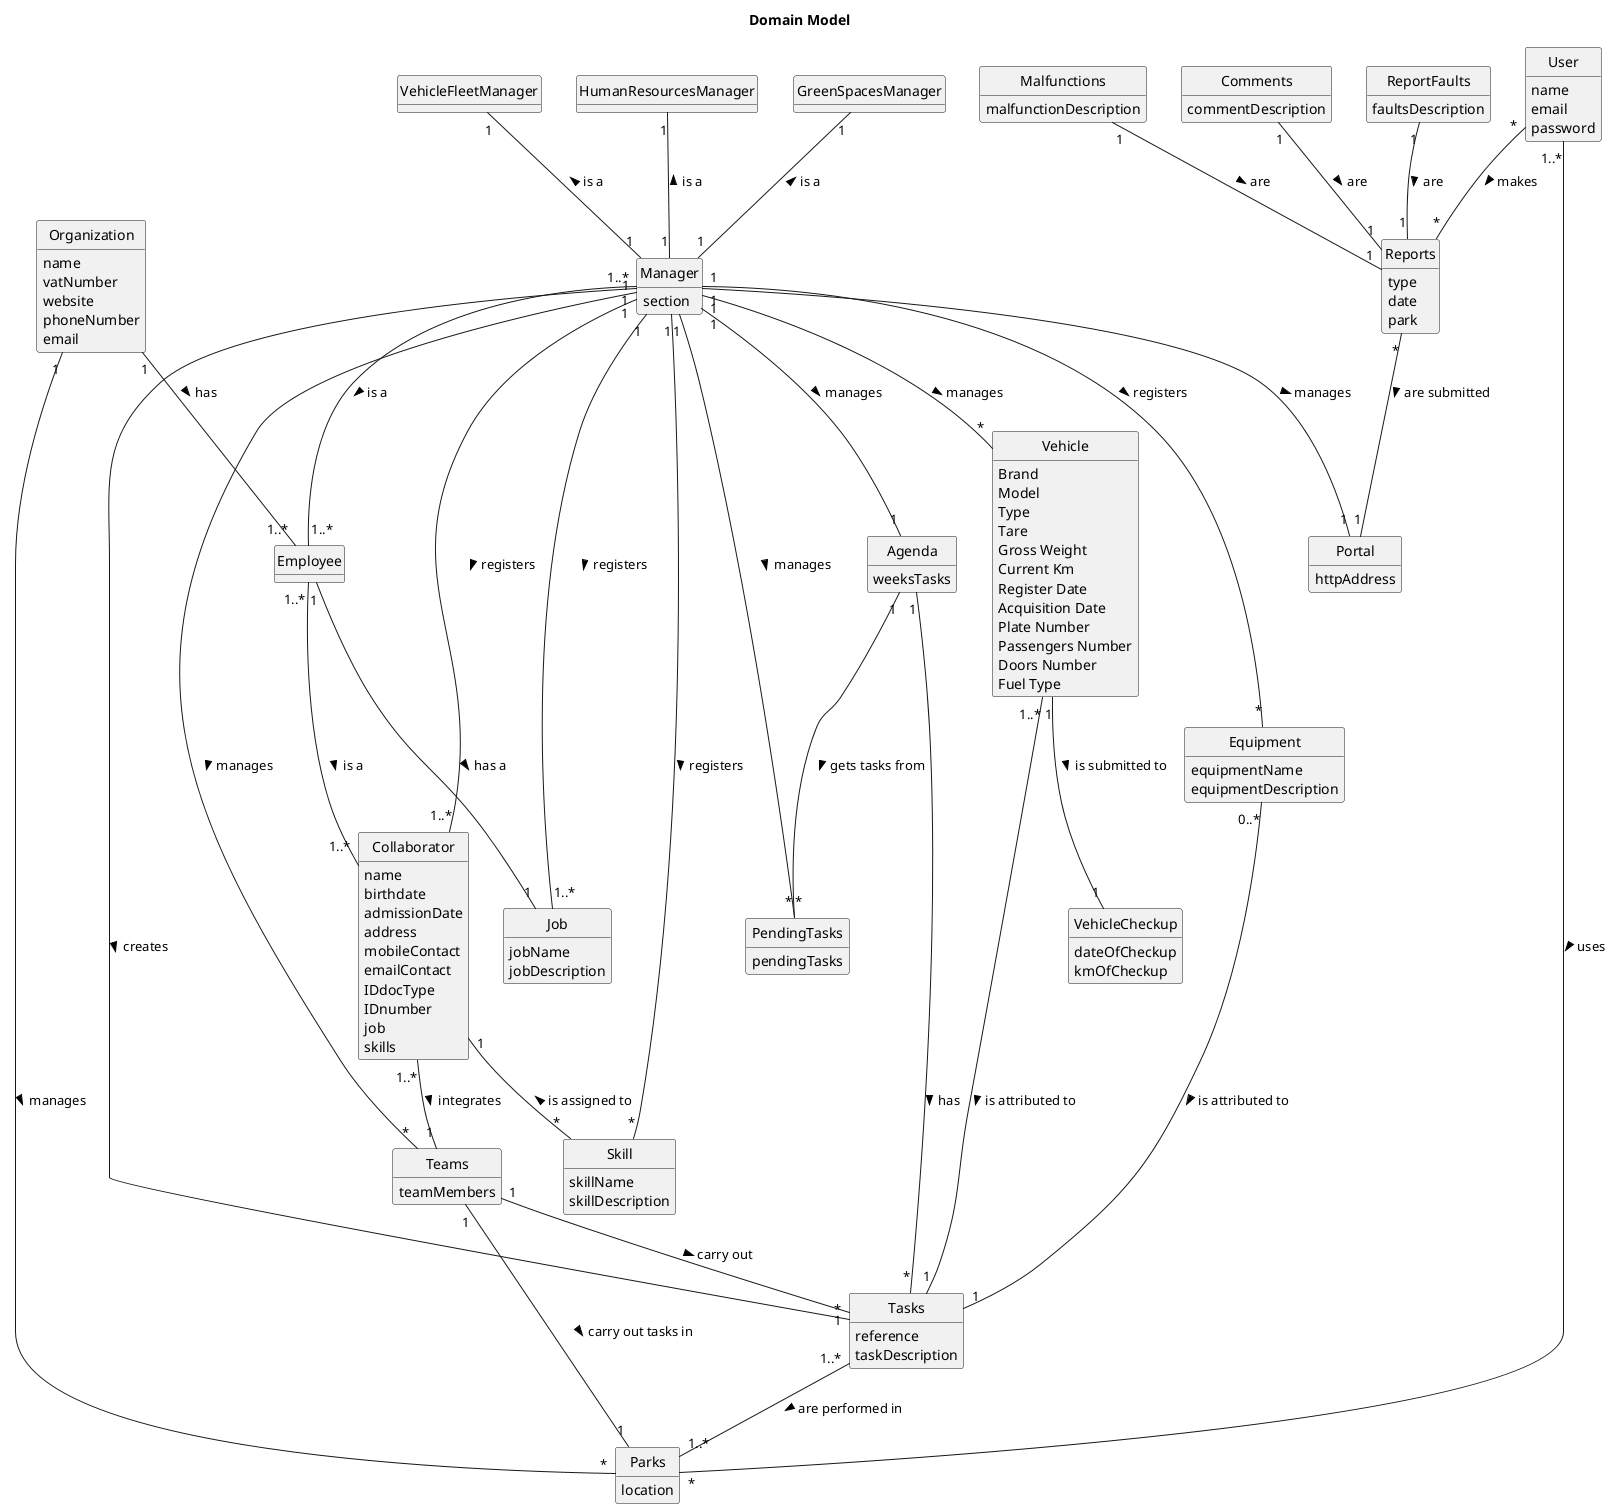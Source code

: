 @startuml
'skinparam monochrome true
skinparam packageStyle rectangle
skinparam shadowing false
'skinparam linetype ortho
'left to right direction
skinparam classAttributeIconSize 0
hide circle
hide methods

title Domain Model

class Organization {
    name
    vatNumber
    website
    phoneNumber
    email
}

class Employee {

}

class Collaborator {
    name
    birthdate
    admissionDate
    address
    mobileContact
    emailContact
    IDdocType
    IDnumber
    job
    skills

}

class Manager {
    section
}

class HumanResourcesManager {

}

class VehicleFleetManager {

}

class GreenSpacesManager {

}

class Skill {
    skillName
    skillDescription
}

class Job {
    jobName
    jobDescription
}

class Vehicle {
    Brand
    Model
    Type
    Tare
    Gross Weight
    Current Km
    Register Date
    Acquisition Date
    Maintenance/Check-up Frequency (in Km)
    Plate Number
    Passengers Number
    Doors Number
    Fuel Type
    Trailer Machines (Yes/No)
    Last Maintenance/Check-up (Km)
    Last Maintenance/Check-up (Date)
}

class VehicleCheckup{
    dateOfCheckup
    kmOfCheckup
}

class Equipment {
    equipmentName
    equipmentDescription
}

class Agenda {
    weeksTasks
}


class Tasks {
    reference
    taskDescription

}

class PendingTasks{
    pendingTasks
}

class Teams {
    teamMembers
}

class Parks {
    location
}

class Portal {
    httpAddress
}

class User {
    name
    email
    password
}

class Reports {
    type
    date
    park

}

class Comments {
    commentDescription
}

class ReportFaults {
    faultsDescription
}

class Malfunctions {
    malfunctionDescription
}



Manager "1..*" -- "1..*" Employee: is a >
Manager "1" -- "1" Portal: manages >
Manager "1" --up "1..*" Job: registers >
Manager "1" -- "*" Skill: registers >
Manager "1" -- "1..*" Collaborator: registers >
Manager "1" -- "1" Agenda: manages >
Manager "1" -- "*" PendingTasks: manages >
Manager "1" -- "*" Equipment: registers >
Manager "1" -- "*" Vehicle: manages >
Manager "1" -- "*" Tasks: creates >
Manager "1" -- "*" Teams: manages >
Manager "1" --up "1" HumanResourcesManager: is a >
Manager "1" --up "1" VehicleFleetManager: is a >
Manager "1" --up "1" GreenSpacesManager: is a >

Agenda "1" -- "*" PendingTasks: gets tasks from >


User "1..*" -- "*" Parks: uses >
User "*" -- "*" Reports: makes >

Comments "1" -- "1" Reports: are >
ReportFaults "1" -- "1" Reports: are >
Malfunctions "1" -- "1" Reports: are >

Teams "1" -- "1" Parks: carry out tasks in >
Teams "1" -- "1" Tasks: carry out >


Organization "1" -- "*" Parks: manages >
Organization "1" -- "1..*" Employee : has >


Employee "1..*" -- "1..*" Collaborator: is a >
Employee "1" -- "1" Job: has a >

Collaborator "1" -- "*" Skill: is assigned to <
Collaborator "1..*" -- "1" Teams: integrates >



Vehicle "1..*" -- "1" Tasks: is attributed to >
Vehicle "1" -- "1" VehicleCheckup: is submitted to >
Equipment "0..*" -- "1" Tasks: is attributed to >

Agenda "1" -- "*" Tasks: has >


Tasks "1..*" -- "1..*" Parks: are performed in >



Reports "*" -- "1" Portal: are submitted >

@enduml